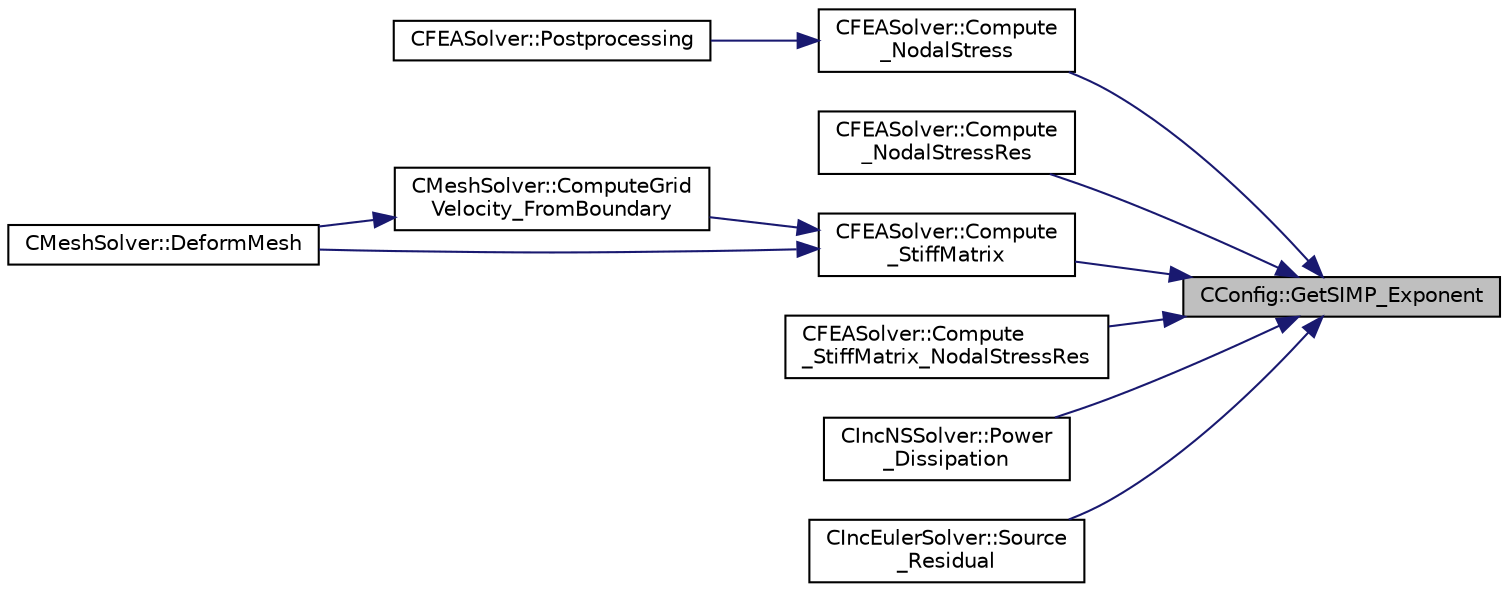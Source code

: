digraph "CConfig::GetSIMP_Exponent"
{
 // LATEX_PDF_SIZE
  edge [fontname="Helvetica",fontsize="10",labelfontname="Helvetica",labelfontsize="10"];
  node [fontname="Helvetica",fontsize="10",shape=record];
  rankdir="RL";
  Node1 [label="CConfig::GetSIMP_Exponent",height=0.2,width=0.4,color="black", fillcolor="grey75", style="filled", fontcolor="black",tooltip="Get exponent for density-based stiffness penalization."];
  Node1 -> Node2 [dir="back",color="midnightblue",fontsize="10",style="solid",fontname="Helvetica"];
  Node2 [label="CFEASolver::Compute\l_NodalStress",height=0.2,width=0.4,color="black", fillcolor="white", style="filled",URL="$classCFEASolver.html#ac275af8f893ef5957379314816d17fa8",tooltip="Compute the stress at the nodes for output purposes."];
  Node2 -> Node3 [dir="back",color="midnightblue",fontsize="10",style="solid",fontname="Helvetica"];
  Node3 [label="CFEASolver::Postprocessing",height=0.2,width=0.4,color="black", fillcolor="white", style="filled",URL="$classCFEASolver.html#ab4fa9086b598c5778c9c0403a5626d1b",tooltip="Postprocessing."];
  Node1 -> Node4 [dir="back",color="midnightblue",fontsize="10",style="solid",fontname="Helvetica"];
  Node4 [label="CFEASolver::Compute\l_NodalStressRes",height=0.2,width=0.4,color="black", fillcolor="white", style="filled",URL="$classCFEASolver.html#adfa3c71fcff35fa46d21a3b615e4b7f8",tooltip="Compute the nodal stress terms and add them to the residual."];
  Node1 -> Node5 [dir="back",color="midnightblue",fontsize="10",style="solid",fontname="Helvetica"];
  Node5 [label="CFEASolver::Compute\l_StiffMatrix",height=0.2,width=0.4,color="black", fillcolor="white", style="filled",URL="$classCFEASolver.html#a41f284021cb1f0d145d632adb7ad5342",tooltip="Compute the stiffness matrix of the problem."];
  Node5 -> Node6 [dir="back",color="midnightblue",fontsize="10",style="solid",fontname="Helvetica"];
  Node6 [label="CMeshSolver::ComputeGrid\lVelocity_FromBoundary",height=0.2,width=0.4,color="black", fillcolor="white", style="filled",URL="$classCMeshSolver.html#a0dde897c2a1bc27f95c5da3bb30e5c33",tooltip="Compute the grid velocity form the velocity at deformable boundary."];
  Node6 -> Node7 [dir="back",color="midnightblue",fontsize="10",style="solid",fontname="Helvetica"];
  Node7 [label="CMeshSolver::DeformMesh",height=0.2,width=0.4,color="black", fillcolor="white", style="filled",URL="$classCMeshSolver.html#a573e4ddd63b680f5705f402ec317820b",tooltip="Grid deformation using the linear elasticity equations."];
  Node5 -> Node7 [dir="back",color="midnightblue",fontsize="10",style="solid",fontname="Helvetica"];
  Node1 -> Node8 [dir="back",color="midnightblue",fontsize="10",style="solid",fontname="Helvetica"];
  Node8 [label="CFEASolver::Compute\l_StiffMatrix_NodalStressRes",height=0.2,width=0.4,color="black", fillcolor="white", style="filled",URL="$classCFEASolver.html#a3fe247a12b07771806bd276ea79de38b",tooltip="Compute the stiffness matrix of the problem and the nodal stress terms at the same time."];
  Node1 -> Node9 [dir="back",color="midnightblue",fontsize="10",style="solid",fontname="Helvetica"];
  Node9 [label="CIncNSSolver::Power\l_Dissipation",height=0.2,width=0.4,color="black", fillcolor="white", style="filled",URL="$classCIncNSSolver.html#a2a83aa2d6d79d75c63de71c8bc9c1cf3",tooltip="Impose the (received) conjugate heat variables."];
  Node1 -> Node10 [dir="back",color="midnightblue",fontsize="10",style="solid",fontname="Helvetica"];
  Node10 [label="CIncEulerSolver::Source\l_Residual",height=0.2,width=0.4,color="black", fillcolor="white", style="filled",URL="$classCIncEulerSolver.html#a5f9ced3a85731749b16d6f1bac9460f6",tooltip="Source term integration."];
}

